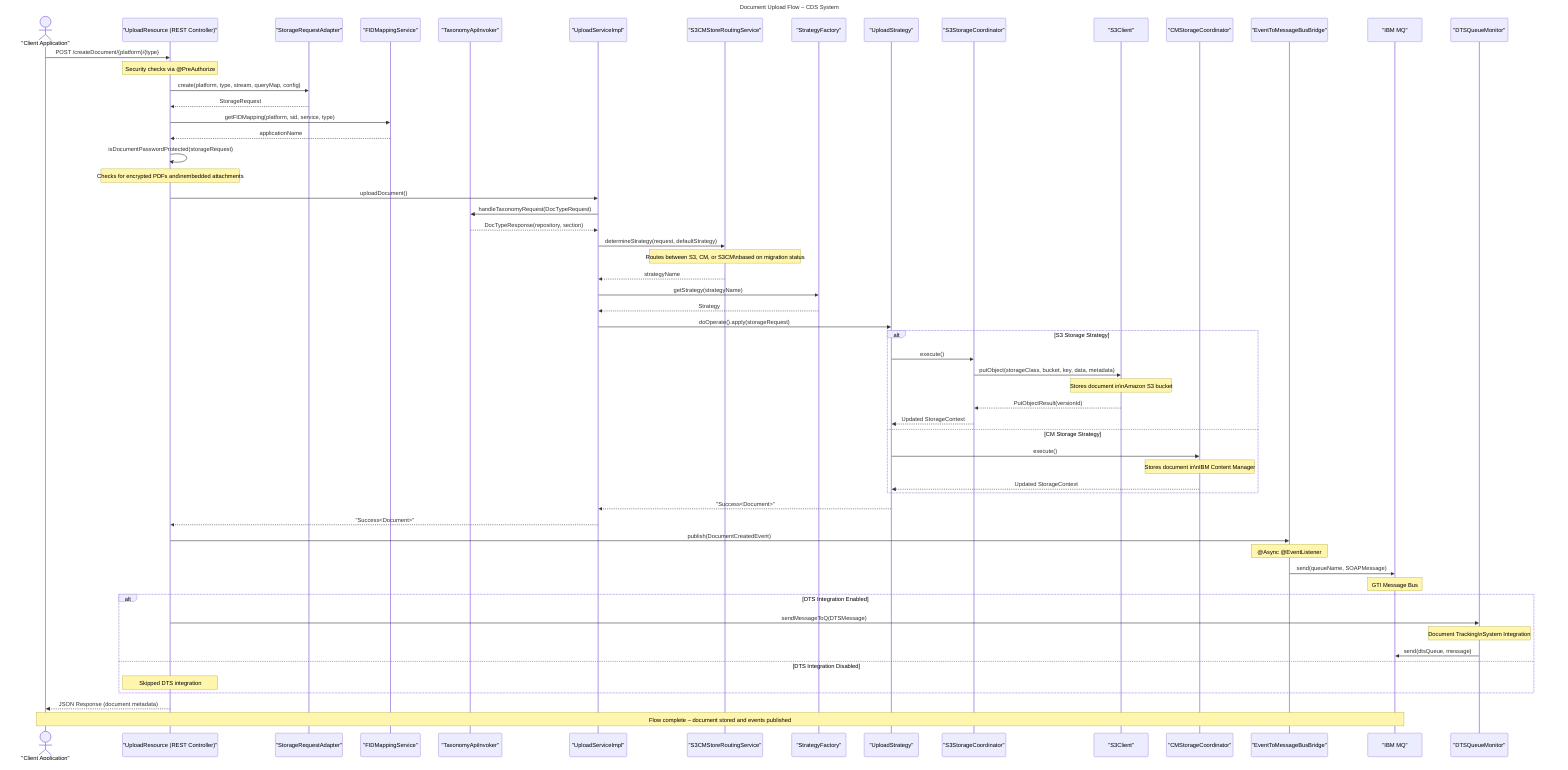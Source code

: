 sequenceDiagram
  title Document Upload Flow – CDS System
  
  actor Client as "Client Application"
  participant UR as "UploadResource (REST Controller)"
  participant SRA as "StorageRequestAdapter"
  participant FIDS as "FIDMappingService"
  participant TAI as "TaxonomyApiInvoker"
  participant US as "UploadServiceImpl"
  participant SCMRS as "S3CMStoreRoutingService"
  participant SF as "StrategyFactory"
  participant Strategy as "UploadStrategy"
  participant S3C as "S3StorageCoordinator"
  participant S3 as "S3Client"
  participant CM as "CMStorageCoordinator"
  participant ETMB as "EventToMessageBusBridge"
  participant MQ as "IBM MQ"
  participant DTS as "DTSQueueMonitor"
  
  %% API Request
  Client ->> UR: POST /createDocument/{platform}/{type}
  Note over UR: Security checks via @PreAuthorize
  
  %% Request Processing
  UR ->> SRA: create(platform, type, stream, queryMap, config)
  SRA -->> UR: StorageRequest
  
  UR ->> FIDS: getFIDMapping(platform, sid, service, type)
  FIDS -->> UR: applicationName
  
  %% Document Validation
  UR ->> UR: isDocumentPasswordProtected(storageRequest)
  Note over UR: Checks for encrypted PDFs and\nembedded attachments
  
  %% Service Layer
  UR ->> US: uploadDocument()
  
  %% Taxonomy Resolution
  US ->> TAI: handleTaxonomyRequest(DocTypeRequest)
  TAI -->> US: DocTypeResponse(repository, section)
  
  %% Strategy Selection
  US ->> SCMRS: determineStrategy(request, defaultStrategy)
  Note over SCMRS: Routes between S3, CM, or S3CM\nbased on migration status
  SCMRS -->> US: strategyName
  
  US ->> SF: getStrategy(strategyName)
  SF -->> US: Strategy
  
  %% Strategy Execution
  US ->> Strategy: doOperate().apply(storageRequest)
  
  %% Conditional Storage Path
  alt S3 Storage Strategy
    Strategy ->> S3C: execute()
    S3C ->> S3: putObject(storageClass, bucket, key, data, metadata)
    Note over S3: Stores document in\nAmazon S3 bucket
    S3 -->> S3C: PutObjectResult(versionId)
    S3C -->> Strategy: Updated StorageContext
  else CM Storage Strategy
    Strategy ->> CM: execute()
    Note over CM: Stores document in\nIBM Content Manager
    CM -->> Strategy: Updated StorageContext
  end
  
  %% Response Processing
  Strategy -->> US: "Success<Document>"
  US -->> UR: "Success<Document>"
  
  %% Event Publishing (Async)
  UR ->> ETMB: publish(DocumentCreatedEvent)
  Note over ETMB: @Async @EventListener
  ETMB ->> MQ: send(queueName, SOAPMessage)
  Note over MQ: GTI Message Bus
  
  %% DTS Integration (Conditional)
  alt DTS Integration Enabled
    UR ->> DTS: sendMessageToQ(DTSMessage)
    Note over DTS: Document Tracking\nSystem Integration
    DTS ->> MQ: send(dtsQueue, message)
  else DTS Integration Disabled
    Note over UR: Skipped DTS integration
  end
  
  %% Client Response
  UR -->> Client: JSON Response (document metadata)
  
  %% Footer
  Note over Client,MQ: Flow complete – document stored and events published